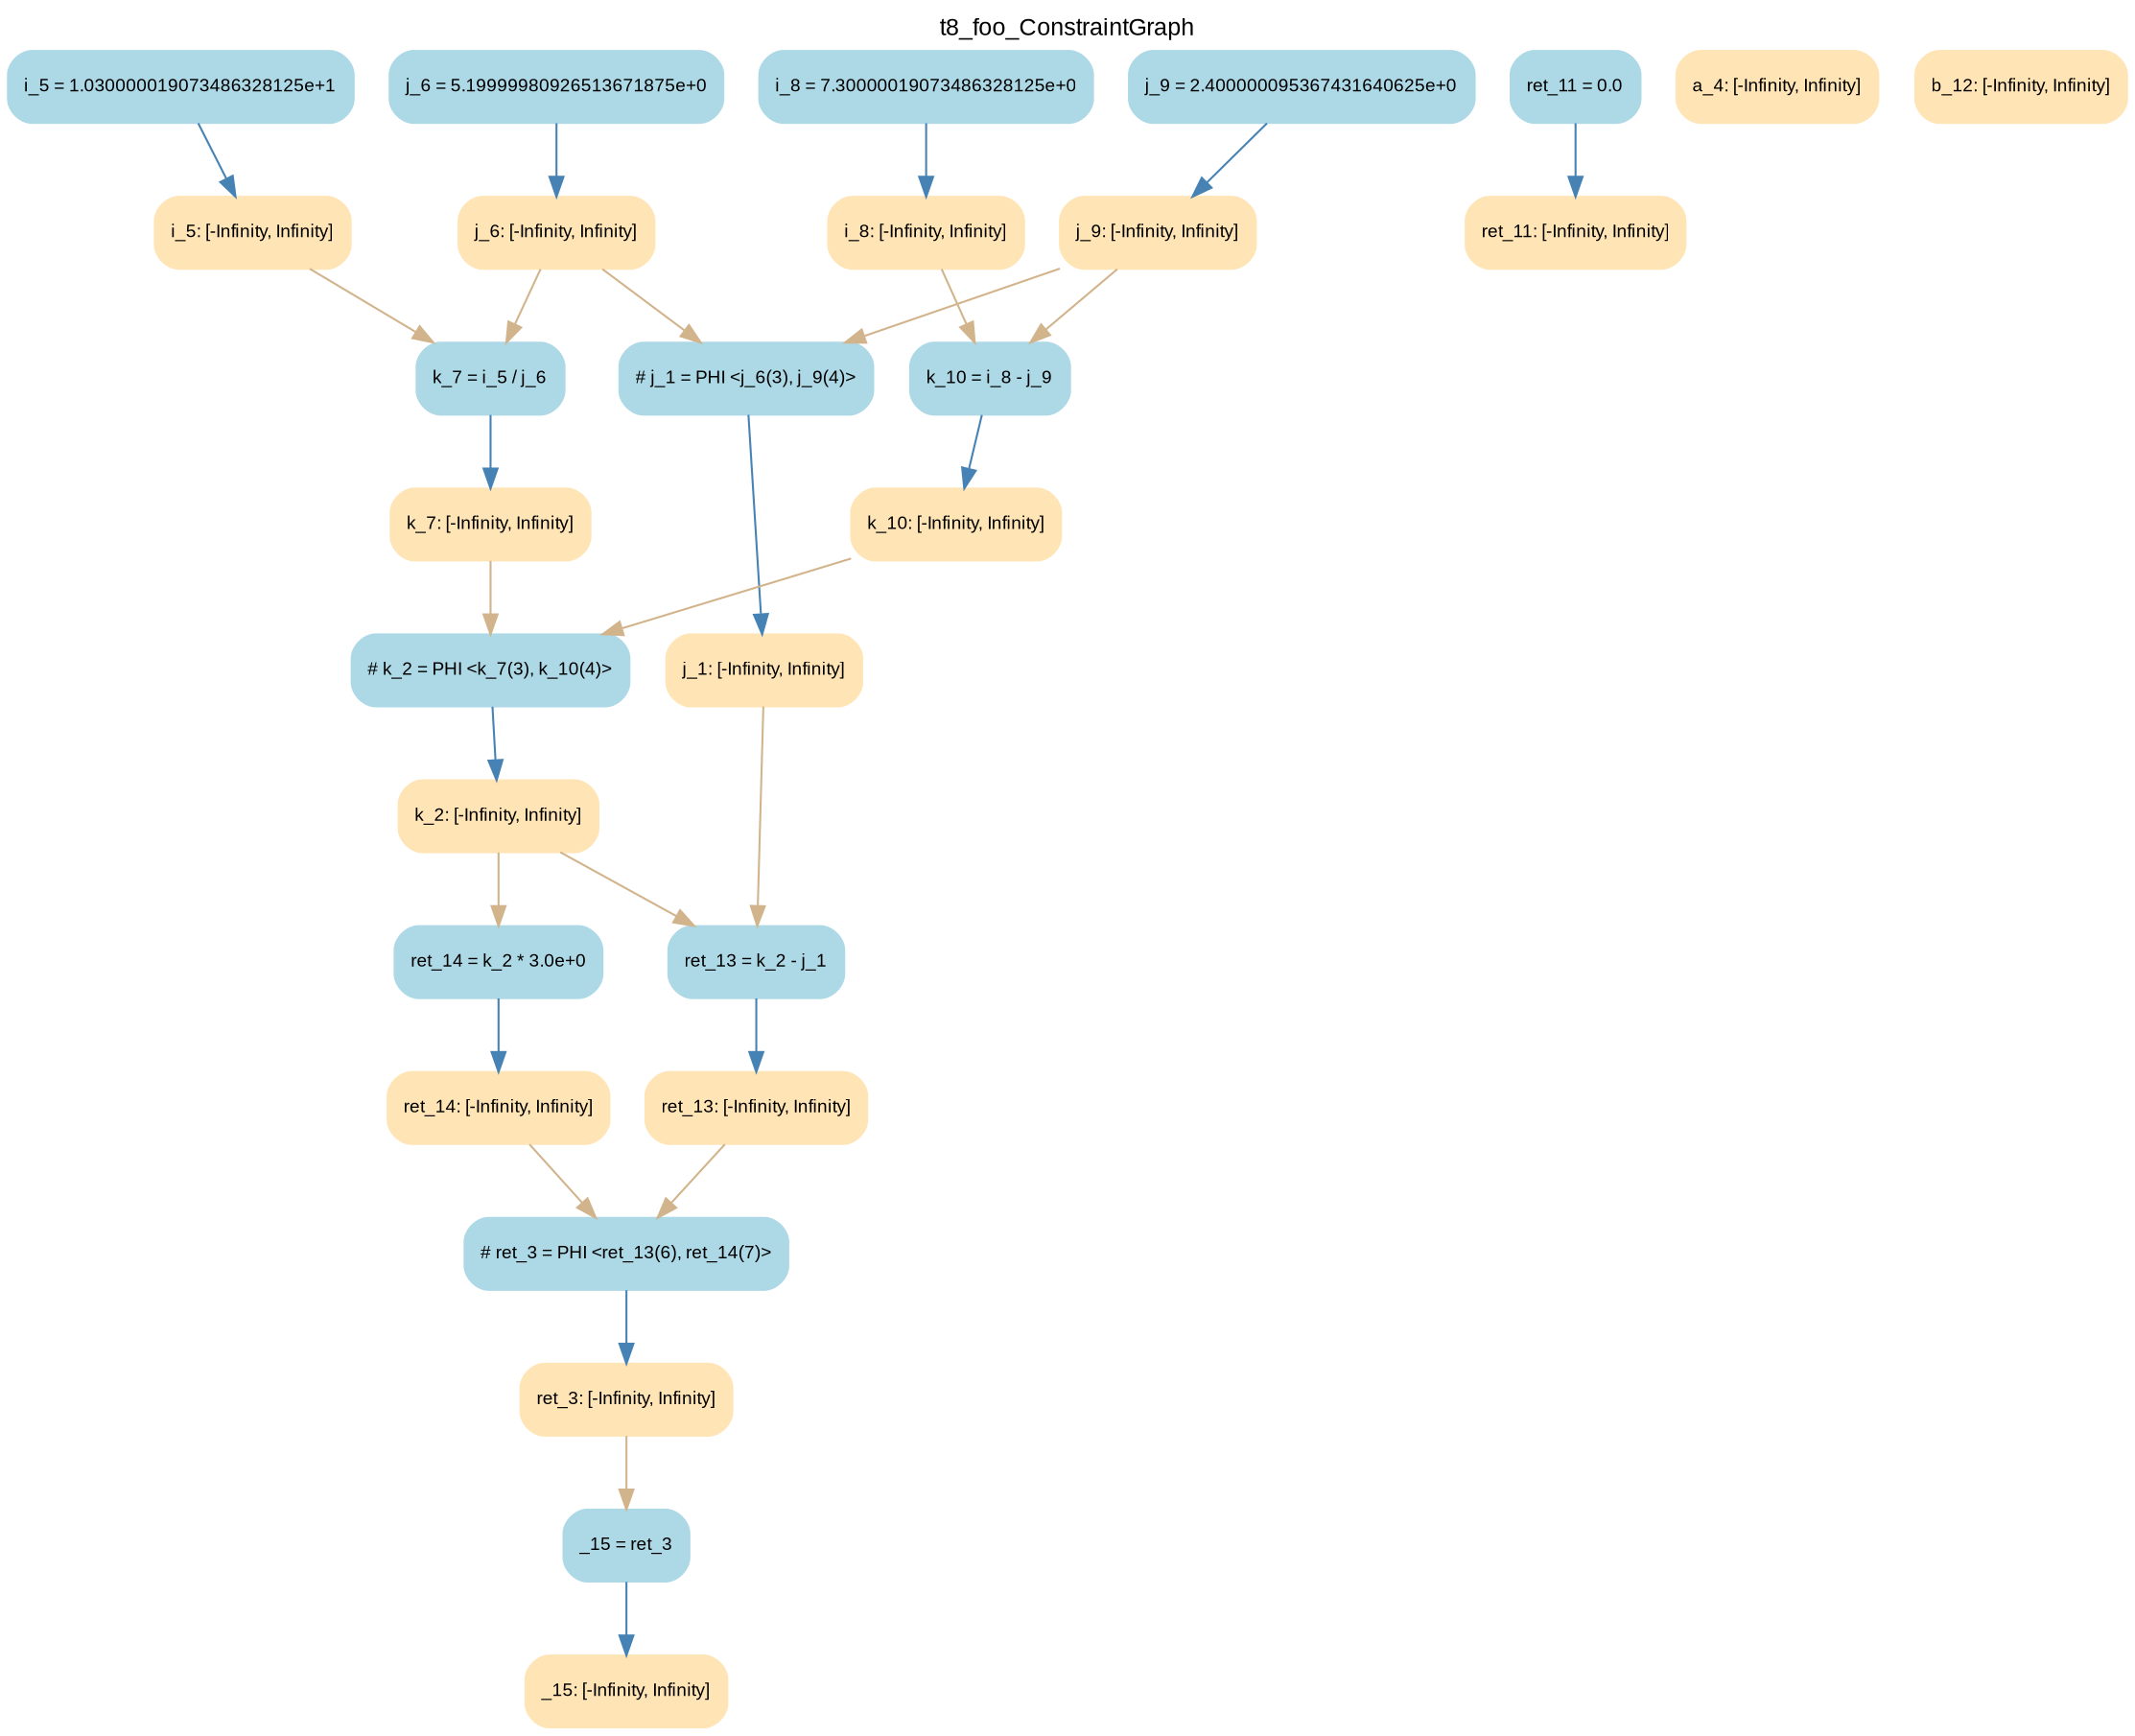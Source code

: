 digraph t8_foo_ConstraintGraph { 
	label=t8_foo_ConstraintGraph
	center=true
	labelloc=top
	fontname=Arial
	fontsize=12
	edge[fontname=Arial, fontsize=10]
	node[fontname=Arial, fontsize=9]

		Node_0 -> Node_1 [color=steelblue]
		Node_2 -> Node_3 [color=steelblue]
		Node_4 -> Node_5 [color=steelblue]
		Node_6 -> Node_7 [color=steelblue]
		Node_8 -> Node_9 [color=steelblue]
		Node_10 -> Node_11 [color=steelblue]
		Node_12 -> Node_13 [color=steelblue]
		Node_14 -> Node_15 [color=steelblue]
		Node_16 -> Node_17 [color=steelblue]
		Node_18 -> Node_19 [color=steelblue]
		Node_20 -> Node_21 [color=steelblue]
		Node_22 -> Node_23 [color=steelblue]
		Node_24 -> Node_25 [color=steelblue]
		Node_3 -> Node_8 [color=tan]
		Node_9 -> Node_10 [color=tan]
		Node_21 -> Node_10 [color=tan]
		Node_7 -> Node_14 [color=tan]
		Node_19 -> Node_24 [color=tan]
		Node_11 -> Node_22 [color=tan]
		Node_11 -> Node_24 [color=tan]
		Node_25 -> Node_6 [color=tan]
		Node_23 -> Node_6 [color=tan]
		Node_1 -> Node_8 [color=tan]
		Node_1 -> Node_18 [color=tan]
		Node_13 -> Node_20 [color=tan]
		Node_17 -> Node_18 [color=tan]
		Node_17 -> Node_20 [color=tan]

	Node_0 [fillcolor=lightblue, color=lightblue, shape=Mrecord, style=filled, label="{ j_6 = 5.19999980926513671875e+0 }"]
	Node_2 [fillcolor=lightblue, color=lightblue, shape=Mrecord, style=filled, label="{ i_5 = 1.030000019073486328125e+1 }"]
	Node_4 [fillcolor=lightblue, color=lightblue, shape=Mrecord, style=filled, label="{ ret_11 = 0.0 }"]
	Node_6 [fillcolor=lightblue, color=lightblue, shape=Mrecord, style=filled, label="{ # ret_3 = PHI \<ret_13(6), ret_14(7)\> }"]
	Node_8 [fillcolor=lightblue, color=lightblue, shape=Mrecord, style=filled, label="{ k_7 = i_5 / j_6 }"]
	Node_10 [fillcolor=lightblue, color=lightblue, shape=Mrecord, style=filled, label="{ # k_2 = PHI \<k_7(3), k_10(4)\> }"]
	Node_12 [fillcolor=lightblue, color=lightblue, shape=Mrecord, style=filled, label="{ i_8 = 7.30000019073486328125e+0 }"]
	Node_14 [fillcolor=lightblue, color=lightblue, shape=Mrecord, style=filled, label="{ _15 = ret_3 }"]
	Node_16 [fillcolor=lightblue, color=lightblue, shape=Mrecord, style=filled, label="{ j_9 = 2.400000095367431640625e+0 }"]
	Node_18 [fillcolor=lightblue, color=lightblue, shape=Mrecord, style=filled, label="{ # j_1 = PHI \<j_6(3), j_9(4)\> }"]
	Node_20 [fillcolor=lightblue, color=lightblue, shape=Mrecord, style=filled, label="{ k_10 = i_8 - j_9 }"]
	Node_22 [fillcolor=lightblue, color=lightblue, shape=Mrecord, style=filled, label="{ ret_14 = k_2 * 3.0e+0 }"]
	Node_24 [fillcolor=lightblue, color=lightblue, shape=Mrecord, style=filled, label="{ ret_13 = k_2 - j_1 }"]
	Node_3 [fillcolor=moccasin, color=moccasin, shape=Mrecord, style=filled, label="{ i_5: \[-Infinity, Infinity\] }"]
	Node_9 [fillcolor=moccasin, color=moccasin, shape=Mrecord, style=filled, label="{ k_7: \[-Infinity, Infinity\] }"]
	Node_21 [fillcolor=moccasin, color=moccasin, shape=Mrecord, style=filled, label="{ k_10: \[-Infinity, Infinity\] }"]
	Node_7 [fillcolor=moccasin, color=moccasin, shape=Mrecord, style=filled, label="{ ret_3: \[-Infinity, Infinity\] }"]
	Node_19 [fillcolor=moccasin, color=moccasin, shape=Mrecord, style=filled, label="{ j_1: \[-Infinity, Infinity\] }"]
	Node_5 [fillcolor=moccasin, color=moccasin, shape=Mrecord, style=filled, label="{ ret_11: \[-Infinity, Infinity\] }"]
	Node_11 [fillcolor=moccasin, color=moccasin, shape=Mrecord, style=filled, label="{ k_2: \[-Infinity, Infinity\] }"]
	Node_25 [fillcolor=moccasin, color=moccasin, shape=Mrecord, style=filled, label="{ ret_13: \[-Infinity, Infinity\] }"]
	Node_23 [fillcolor=moccasin, color=moccasin, shape=Mrecord, style=filled, label="{ ret_14: \[-Infinity, Infinity\] }"]
	Node_15 [fillcolor=moccasin, color=moccasin, shape=Mrecord, style=filled, label="{ _15: \[-Infinity, Infinity\] }"]
	Node_26 [fillcolor=moccasin, color=moccasin, shape=Mrecord, style=filled, label="{ a_4: \[-Infinity, Infinity\] }"]
	Node_27 [fillcolor=moccasin, color=moccasin, shape=Mrecord, style=filled, label="{ b_12: \[-Infinity, Infinity\] }"]
	Node_1 [fillcolor=moccasin, color=moccasin, shape=Mrecord, style=filled, label="{ j_6: \[-Infinity, Infinity\] }"]
	Node_13 [fillcolor=moccasin, color=moccasin, shape=Mrecord, style=filled, label="{ i_8: \[-Infinity, Infinity\] }"]
	Node_17 [fillcolor=moccasin, color=moccasin, shape=Mrecord, style=filled, label="{ j_9: \[-Infinity, Infinity\] }"]
}
